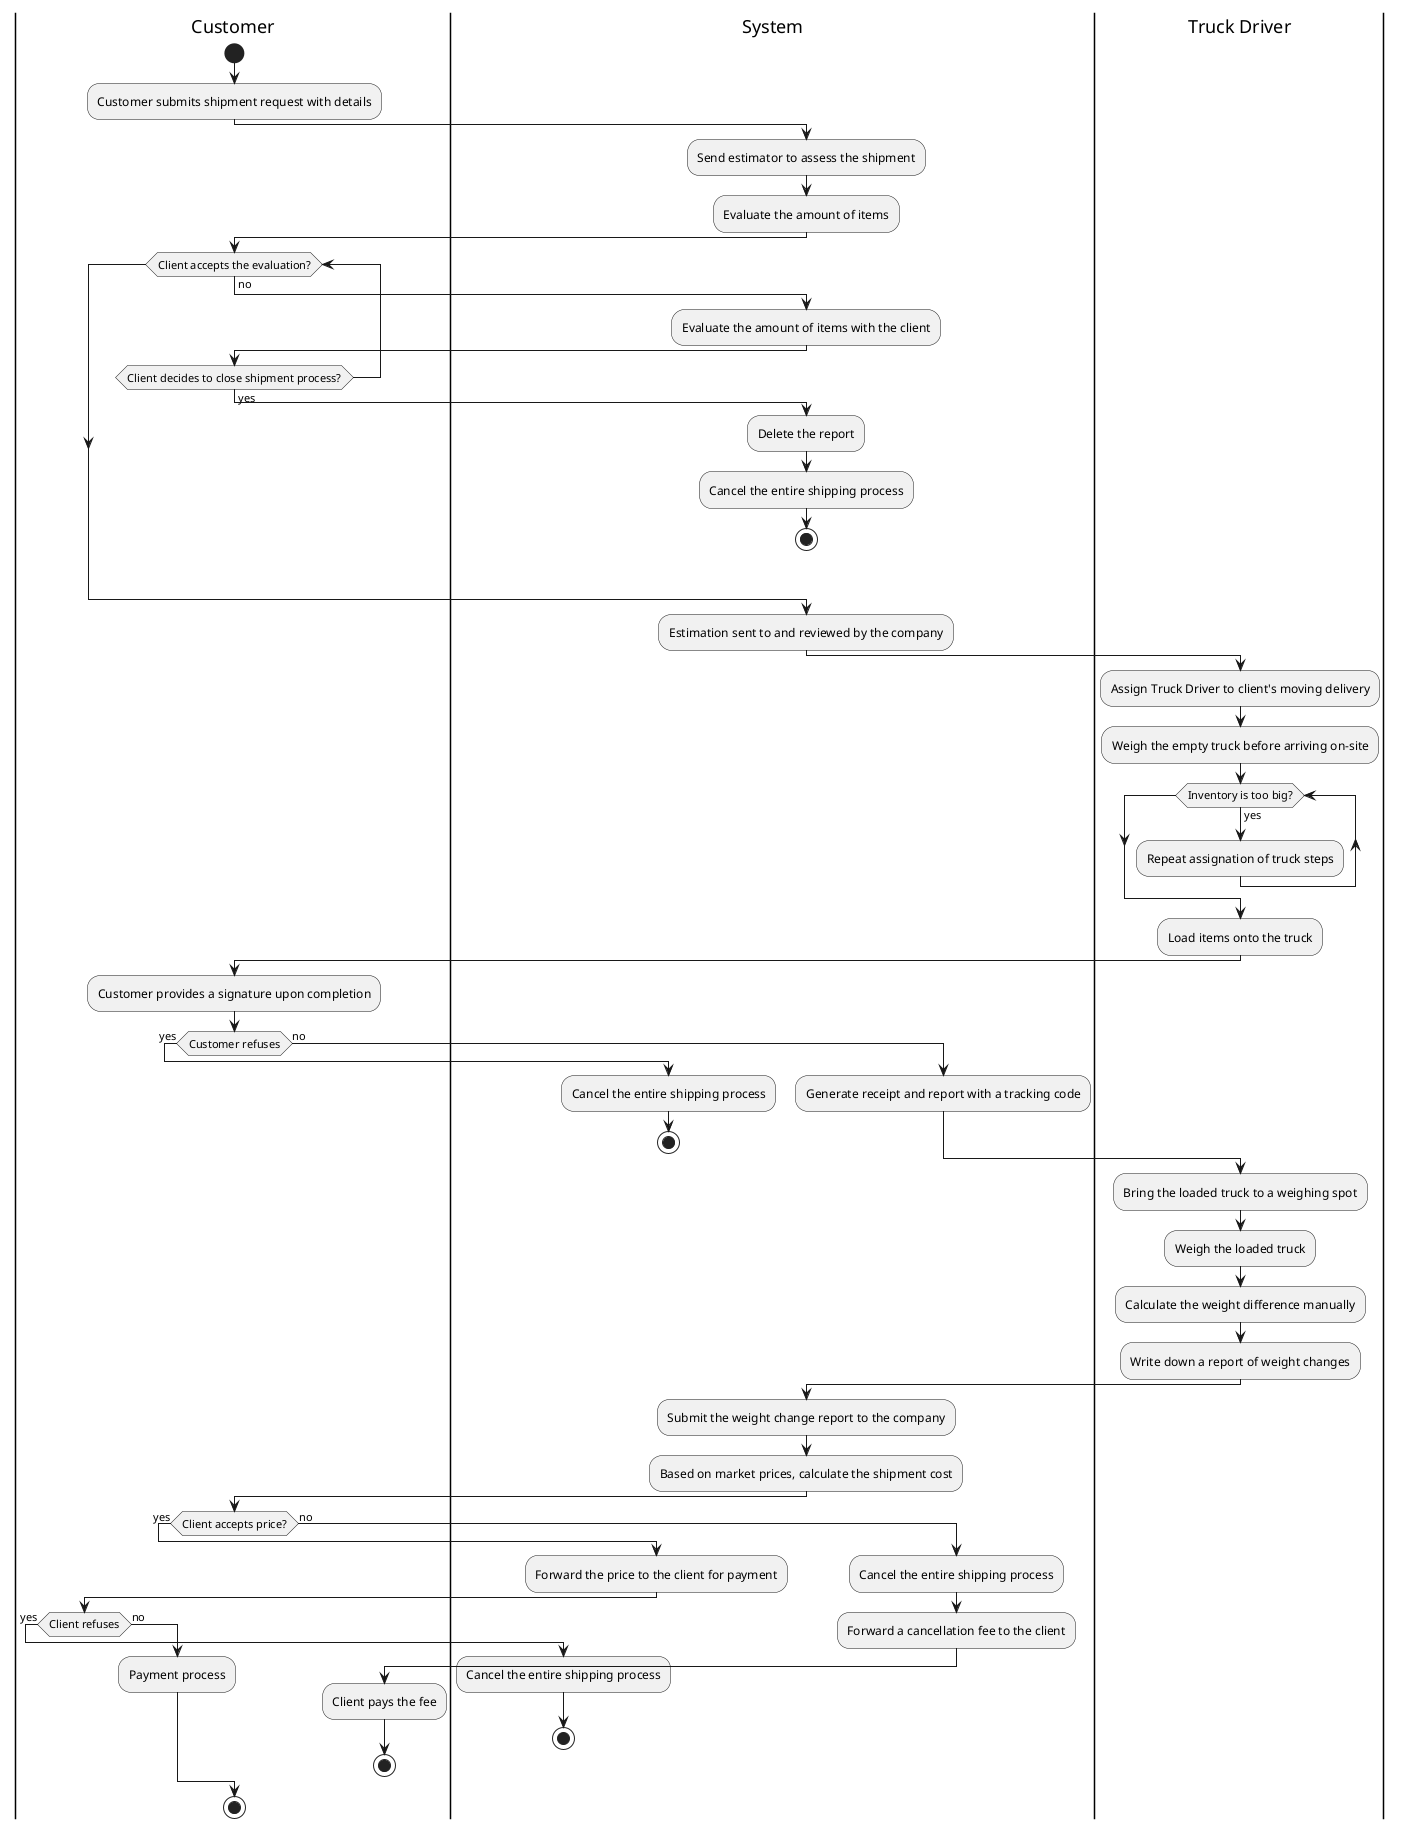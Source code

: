 @startuml
|Customer|
start
:Customer submits shipment request with details;
|System|
:Send estimator to assess the shipment;
|System|
:Evaluate the amount of items;
|Customer|
while (Client accepts the evaluation?) is (no)
|System|
  :Evaluate the amount of items with the client;
  |Customer|
  if (Client decides to close shipment process?) then (yes)
  |System|
    :Delete the report;
    :Cancel the entire shipping process;
    stop
  endif
endwhile
|System|
:Estimation sent to and reviewed by the company;
|Truck Driver|
:Assign Truck Driver to client's moving delivery;
|Truck Driver|
:Weigh the empty truck before arriving on-site;
|Truck Driver|
while (Inventory is too big?) is (yes)
  :Repeat assignation of truck steps;
endwhile
|Truck Driver|
:Load items onto the truck;
|Customer|
:Customer provides a signature upon completion;
if (Customer refuses) then (yes)
|System|
  :Cancel the entire shipping process;
  stop
else (no)
  :Generate receipt and report with a tracking code;
endif
|Truck Driver|
:Bring the loaded truck to a weighing spot;
|Truck Driver|
:Weigh the loaded truck;
|Truck Driver|
:Calculate the weight difference manually;
|Truck Driver|
:Write down a report of weight changes;
|System|
:Submit the weight change report to the company;
|System|
:Based on market prices, calculate the shipment cost;
|Customer|
if (Client accepts price?) then (yes)
|System|
  :Forward the price to the client for payment;
  |System|
  |Customer|
  if (Client refuses) then (yes)
    |System|
    :Cancel the entire shipping process;
    stop
  else (no)
    |Customer|
    :Payment process;
  endif
    |System|
else (no)
  :Cancel the entire shipping process;
  :Forward a cancellation fee to the client;
      |Customer|
  :Client pays the fee;
  stop
endif
|Customer|
stop
@enduml
